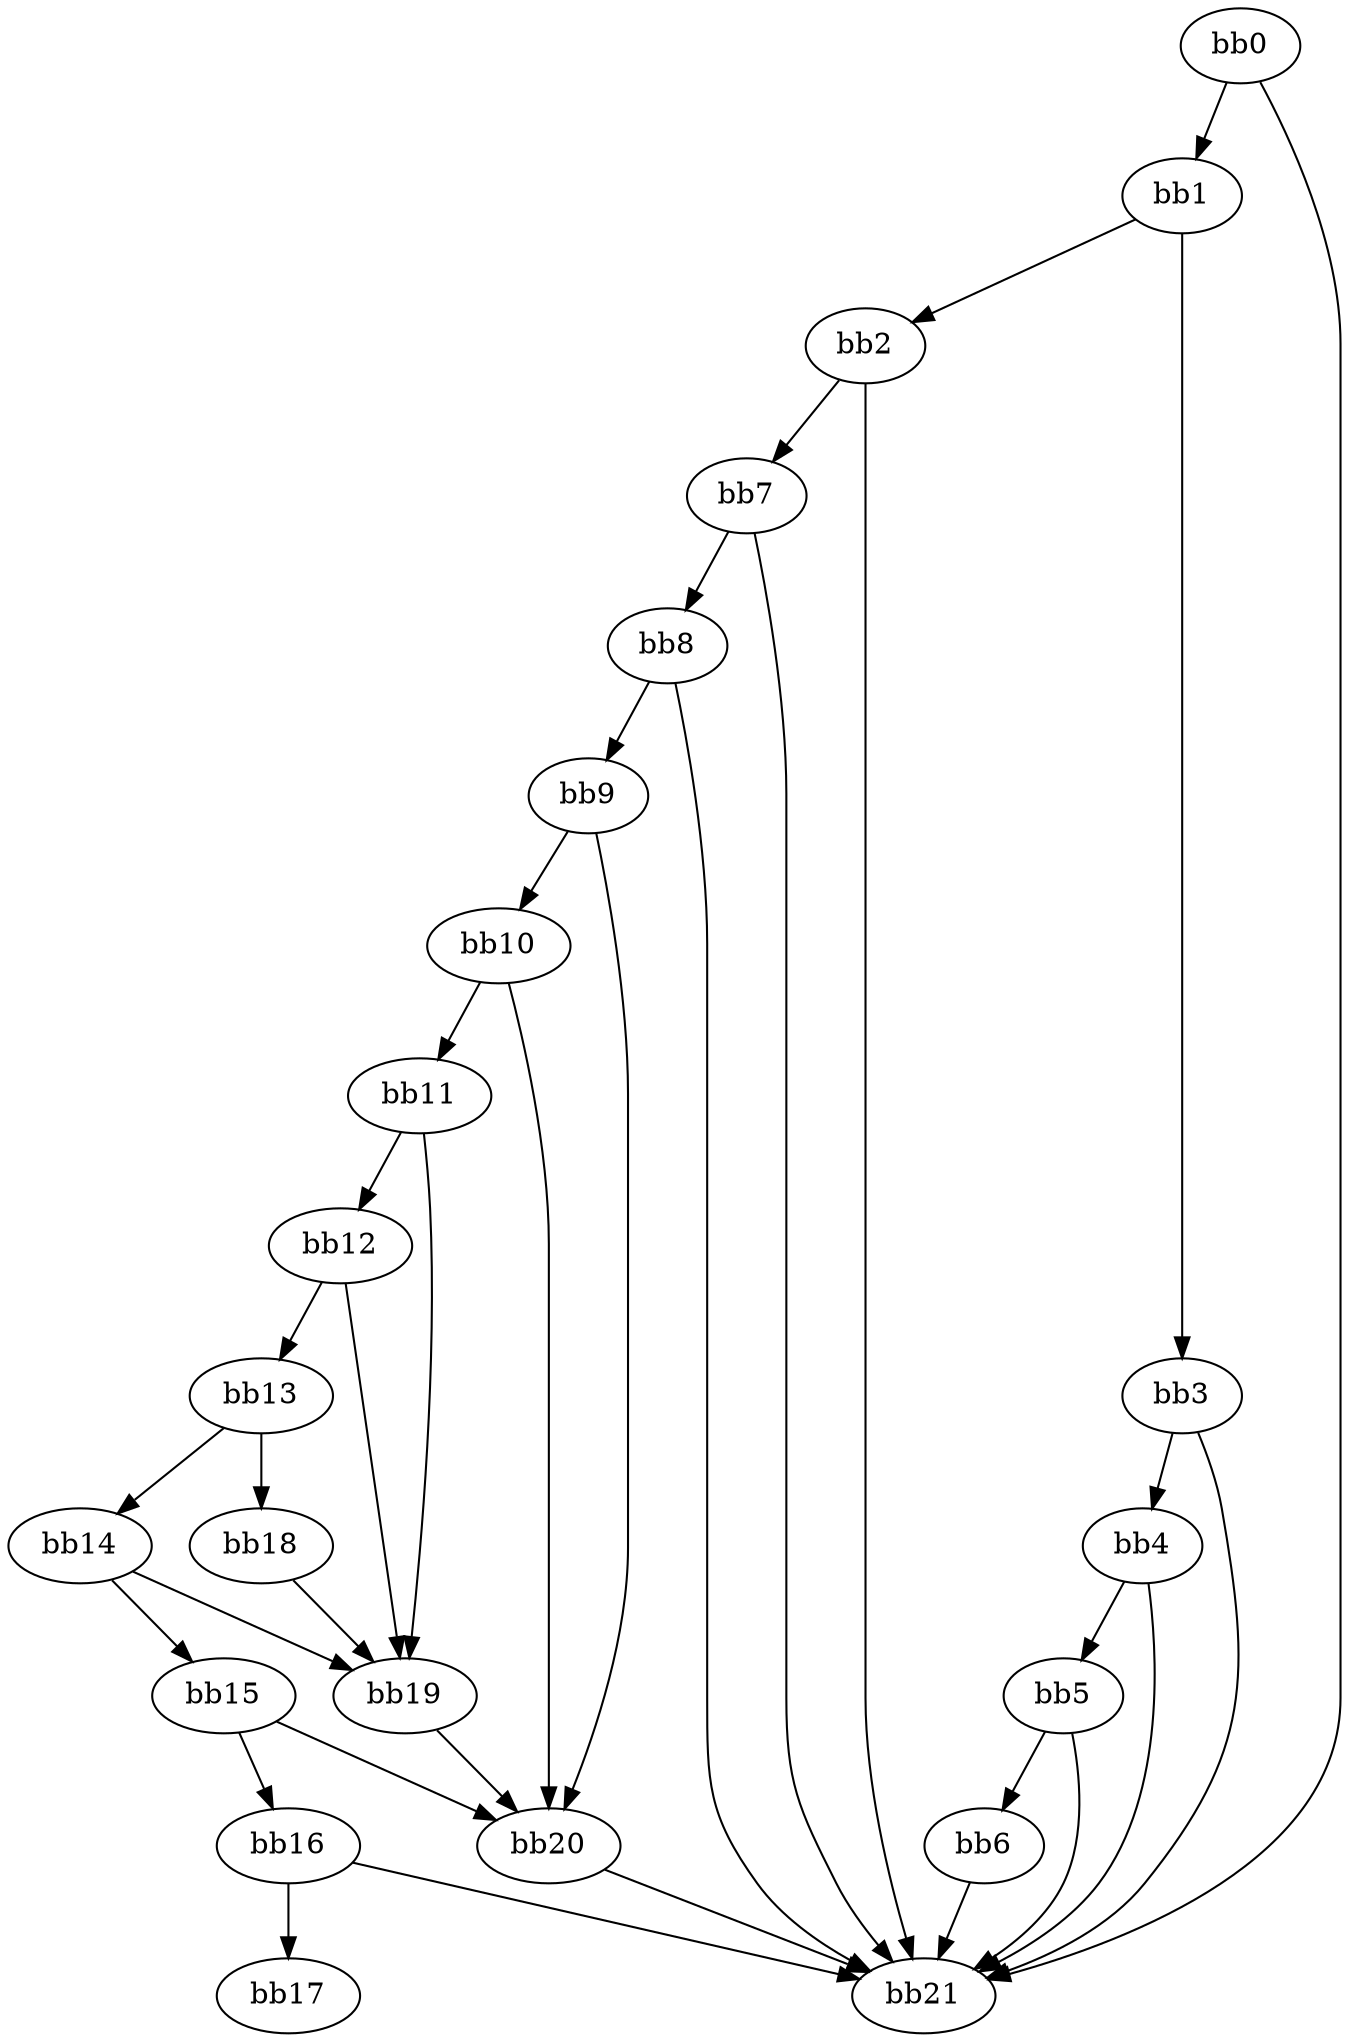 digraph {
    0 [ label = "bb0\l" ]
    1 [ label = "bb1\l" ]
    2 [ label = "bb2\l" ]
    3 [ label = "bb3\l" ]
    4 [ label = "bb4\l" ]
    5 [ label = "bb5\l" ]
    6 [ label = "bb6\l" ]
    7 [ label = "bb7\l" ]
    8 [ label = "bb8\l" ]
    9 [ label = "bb9\l" ]
    10 [ label = "bb10\l" ]
    11 [ label = "bb11\l" ]
    12 [ label = "bb12\l" ]
    13 [ label = "bb13\l" ]
    14 [ label = "bb14\l" ]
    15 [ label = "bb15\l" ]
    16 [ label = "bb16\l" ]
    17 [ label = "bb17\l" ]
    18 [ label = "bb18\l" ]
    19 [ label = "bb19\l" ]
    20 [ label = "bb20\l" ]
    21 [ label = "bb21\l" ]
    0 -> 1 [ ]
    0 -> 21 [ ]
    1 -> 2 [ ]
    1 -> 3 [ ]
    2 -> 7 [ ]
    2 -> 21 [ ]
    3 -> 4 [ ]
    3 -> 21 [ ]
    4 -> 5 [ ]
    4 -> 21 [ ]
    5 -> 6 [ ]
    5 -> 21 [ ]
    6 -> 21 [ ]
    7 -> 8 [ ]
    7 -> 21 [ ]
    8 -> 9 [ ]
    8 -> 21 [ ]
    9 -> 10 [ ]
    9 -> 20 [ ]
    10 -> 11 [ ]
    10 -> 20 [ ]
    11 -> 12 [ ]
    11 -> 19 [ ]
    12 -> 13 [ ]
    12 -> 19 [ ]
    13 -> 14 [ ]
    13 -> 18 [ ]
    14 -> 15 [ ]
    14 -> 19 [ ]
    15 -> 16 [ ]
    15 -> 20 [ ]
    16 -> 17 [ ]
    16 -> 21 [ ]
    18 -> 19 [ ]
    19 -> 20 [ ]
    20 -> 21 [ ]
}

